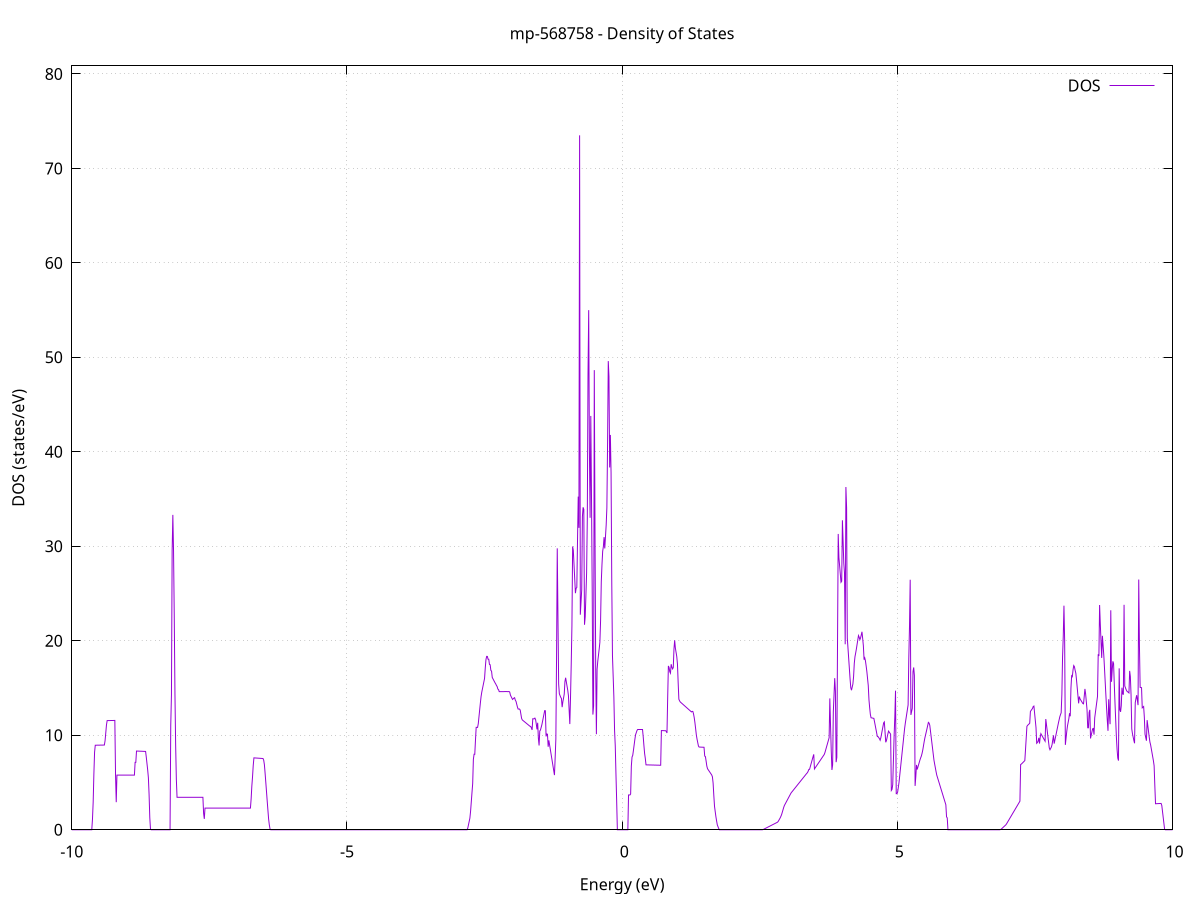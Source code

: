 set title 'mp-568758 - Density of States'
set xlabel 'Energy (eV)'
set ylabel 'DOS (states/eV)'
set grid
set xrange [-10:10]
set yrange [0:80.852]
set xzeroaxis lt -1
set terminal png size 800,600
set output 'mp-568758_dos_gnuplot.png'
plot '-' using 1:2 with lines title 'DOS'
-14.386400 0.000000
-14.373700 0.000000
-14.361000 0.000000
-14.348300 0.000000
-14.335600 0.000000
-14.322900 0.000000
-14.310200 0.000000
-14.297500 0.000000
-14.284800 0.000000
-14.272100 0.000000
-14.259400 0.000000
-14.246700 0.000000
-14.234000 0.000000
-14.221300 0.000000
-14.208600 0.000000
-14.195900 0.000000
-14.183200 0.000000
-14.170500 0.000000
-14.157800 0.000000
-14.145100 0.000000
-14.132400 0.000000
-14.119700 0.000000
-14.107000 0.000000
-14.094300 0.000000
-14.081600 0.000000
-14.068900 0.000000
-14.056200 0.000000
-14.043500 0.000000
-14.030800 0.000000
-14.018100 0.000000
-14.005400 0.000000
-13.992700 0.000000
-13.980000 0.000000
-13.967300 0.000000
-13.954600 0.000000
-13.941900 0.000000
-13.929200 0.000000
-13.916500 0.000000
-13.903800 0.000000
-13.891100 0.000000
-13.878400 0.000000
-13.865700 0.000000
-13.853000 0.000000
-13.840300 0.000000
-13.827600 0.000000
-13.814900 0.000000
-13.802200 0.000000
-13.789500 0.000000
-13.776800 0.000000
-13.764200 0.000000
-13.751500 0.000000
-13.738800 0.000000
-13.726100 0.000000
-13.713400 0.000000
-13.700700 0.000000
-13.688000 0.000000
-13.675300 0.000000
-13.662600 0.000000
-13.649900 0.000000
-13.637200 0.000000
-13.624500 0.000000
-13.611800 0.000000
-13.599100 0.000000
-13.586400 0.000000
-13.573700 0.000000
-13.561000 0.000000
-13.548300 0.000000
-13.535600 0.000000
-13.522900 0.000000
-13.510200 0.000000
-13.497500 0.000000
-13.484800 0.000000
-13.472100 0.000000
-13.459400 0.000000
-13.446700 0.000000
-13.434000 0.000000
-13.421300 0.000000
-13.408600 0.000000
-13.395900 0.000000
-13.383200 0.000000
-13.370500 0.000000
-13.357800 0.000000
-13.345100 0.000000
-13.332400 0.000000
-13.319700 0.000000
-13.307000 0.000000
-13.294300 0.000000
-13.281600 0.000000
-13.268900 0.000000
-13.256200 0.000000
-13.243500 0.000000
-13.230800 0.120300
-13.218100 1.443000
-13.205400 3.951800
-13.192700 6.758100
-13.180000 8.781000
-13.167300 11.339800
-13.154600 15.287500
-13.141900 25.494600
-13.129200 25.508700
-13.116500 25.522800
-13.103800 25.536800
-13.091100 25.550900
-13.078400 25.565000
-13.065700 25.579000
-13.053000 25.331300
-13.040300 24.940700
-13.027600 24.703200
-13.014900 23.917500
-13.002200 23.630900
-12.989500 22.749600
-12.976800 22.510000
-12.964100 22.518300
-12.951400 22.526600
-12.938700 22.534900
-12.926000 22.543300
-12.913300 22.551600
-12.900600 22.559900
-12.887900 22.568200
-12.875200 22.576500
-12.862500 22.584800
-12.849800 19.104200
-12.837100 22.596400
-12.824400 29.793300
-12.811700 36.215100
-12.799000 44.656300
-12.786300 51.464500
-12.773600 53.181100
-12.760900 53.003100
-12.748200 52.984000
-12.735500 52.575800
-12.722800 52.584700
-12.710100 52.830200
-12.697400 53.104400
-12.684700 53.378500
-12.672000 27.431000
-12.659300 0.000000
-12.646600 0.000000
-12.633900 0.000000
-12.621200 0.000000
-12.608500 0.000000
-12.595800 0.000000
-12.583100 0.000000
-12.570400 0.000000
-12.557700 0.000000
-12.545000 0.000000
-12.532300 0.000000
-12.519600 0.000000
-12.506900 0.000000
-12.494200 0.000000
-12.481500 0.000000
-12.468800 0.000000
-12.456100 0.000000
-12.443400 0.000000
-12.430700 0.000000
-12.418000 0.000000
-12.405300 0.000000
-12.392600 0.000000
-12.379900 0.000000
-12.367200 0.000000
-12.354500 0.000000
-12.341800 0.000000
-12.329100 0.000000
-12.316400 0.000000
-12.303700 0.000000
-12.291000 0.000000
-12.278300 0.000000
-12.265600 0.000000
-12.252900 0.000000
-12.240200 0.000000
-12.227500 0.000000
-12.214800 0.000000
-12.202100 0.000000
-12.189400 0.000000
-12.176700 0.000000
-12.164000 0.000000
-12.151300 0.000000
-12.138600 0.000000
-12.125900 0.000000
-12.113200 0.000000
-12.100500 0.000000
-12.087800 0.000000
-12.075100 0.000000
-12.062400 0.000000
-12.049700 0.000000
-12.037000 0.000000
-12.024300 0.000000
-12.011600 0.000000
-11.998900 0.000000
-11.986200 0.000000
-11.973500 0.000000
-11.960800 0.000000
-11.948200 0.000000
-11.935500 0.000000
-11.922800 0.000000
-11.910100 0.000000
-11.897400 0.000000
-11.884700 0.000000
-11.872000 0.000000
-11.859300 0.000000
-11.846600 0.000000
-11.833900 0.000000
-11.821200 0.000000
-11.808500 0.000000
-11.795800 0.000000
-11.783100 0.000000
-11.770400 0.000000
-11.757700 0.000000
-11.745000 0.000000
-11.732300 0.000000
-11.719600 0.000000
-11.706900 0.000000
-11.694200 0.000000
-11.681500 0.000000
-11.668800 0.000000
-11.656100 0.000000
-11.643400 0.000000
-11.630700 0.000000
-11.618000 0.000000
-11.605300 0.000000
-11.592600 0.000000
-11.579900 0.000000
-11.567200 0.000000
-11.554500 0.000000
-11.541800 0.000000
-11.529100 0.000000
-11.516400 0.000000
-11.503700 0.000000
-11.491000 0.000000
-11.478300 0.000000
-11.465600 0.000000
-11.452900 0.000000
-11.440200 0.000000
-11.427500 0.000000
-11.414800 0.000000
-11.402100 0.000000
-11.389400 0.000000
-11.376700 0.000000
-11.364000 0.000000
-11.351300 0.000000
-11.338600 0.000000
-11.325900 0.000000
-11.313200 0.000000
-11.300500 0.000000
-11.287800 0.000000
-11.275100 0.000000
-11.262400 0.000000
-11.249700 0.000000
-11.237000 0.000000
-11.224300 0.000000
-11.211600 0.000000
-11.198900 0.000000
-11.186200 0.000000
-11.173500 0.000000
-11.160800 0.000000
-11.148100 0.000000
-11.135400 0.000000
-11.122700 0.000000
-11.110000 0.000000
-11.097300 0.000000
-11.084600 0.000000
-11.071900 0.000000
-11.059200 0.000000
-11.046500 0.000000
-11.033800 0.000000
-11.021100 0.000000
-11.008400 0.000000
-10.995700 0.000000
-10.983000 0.000000
-10.970300 0.000000
-10.957600 0.000000
-10.944900 0.000000
-10.932200 0.000000
-10.919500 0.000000
-10.906800 0.000000
-10.894100 0.000000
-10.881400 0.000000
-10.868700 0.000000
-10.856000 0.000000
-10.843300 0.000000
-10.830600 0.000000
-10.817900 0.000000
-10.805200 0.000000
-10.792500 0.000000
-10.779800 0.000000
-10.767100 0.000000
-10.754400 0.000000
-10.741700 0.000000
-10.729000 0.000000
-10.716300 0.000000
-10.703600 0.000000
-10.690900 0.000000
-10.678200 0.000000
-10.665500 0.000000
-10.652800 0.000000
-10.640100 0.000000
-10.627400 0.000000
-10.614700 0.000000
-10.602000 0.000000
-10.589300 0.000000
-10.576600 0.000000
-10.563900 0.000000
-10.551200 0.000000
-10.538500 0.000000
-10.525800 0.000000
-10.513100 0.000000
-10.500400 0.000000
-10.487700 0.000000
-10.475000 0.000000
-10.462300 0.000000
-10.449600 0.000000
-10.436900 0.000000
-10.424200 0.000000
-10.411500 0.000000
-10.398800 0.000000
-10.386100 0.000000
-10.373400 0.000000
-10.360700 0.000000
-10.348000 0.000000
-10.335300 0.000000
-10.322600 0.000000
-10.309900 0.000000
-10.297200 0.000000
-10.284500 0.000000
-10.271800 0.000000
-10.259100 0.000000
-10.246400 0.000000
-10.233700 0.000000
-10.221000 0.000000
-10.208300 0.000000
-10.195600 0.000000
-10.182900 0.000000
-10.170200 0.000000
-10.157500 0.000000
-10.144900 0.000000
-10.132200 0.000000
-10.119500 0.000000
-10.106800 0.000000
-10.094100 0.000000
-10.081400 0.000000
-10.068700 0.000000
-10.056000 0.000000
-10.043300 0.000000
-10.030600 0.000000
-10.017900 0.000000
-10.005200 0.000000
-9.992500 0.000000
-9.979800 0.000000
-9.967100 0.000000
-9.954400 0.000000
-9.941700 0.000000
-9.929000 0.000000
-9.916300 0.000000
-9.903600 0.000000
-9.890900 0.000000
-9.878200 0.000000
-9.865500 0.000000
-9.852800 0.000000
-9.840100 0.000000
-9.827400 0.000000
-9.814700 0.000000
-9.802000 0.000000
-9.789300 0.000000
-9.776600 0.000000
-9.763900 0.000000
-9.751200 0.000000
-9.738500 0.000000
-9.725800 0.000000
-9.713100 0.000000
-9.700400 0.000000
-9.687700 0.000000
-9.675000 0.000000
-9.662300 0.000000
-9.649600 0.000000
-9.636900 0.000000
-9.624200 1.117300
-9.611500 2.926000
-9.598800 5.893500
-9.586100 8.207800
-9.573400 8.948200
-9.560700 8.949800
-9.548000 8.951300
-9.535300 8.952900
-9.522600 8.954500
-9.509900 8.956000
-9.497200 8.957600
-9.484500 8.959200
-9.471800 8.960700
-9.459100 8.962300
-9.446400 8.963800
-9.433700 8.965400
-9.421000 8.967000
-9.408300 8.968500
-9.395600 9.419700
-9.382900 10.230800
-9.370200 11.080100
-9.357500 11.555200
-9.344800 11.556700
-9.332100 11.558300
-9.319400 11.559800
-9.306700 11.561300
-9.294000 11.562800
-9.281300 11.564400
-9.268600 11.565900
-9.255900 11.567400
-9.243200 11.569000
-9.230500 11.570500
-9.217800 11.572000
-9.205100 5.794900
-9.192400 2.918400
-9.179700 5.786500
-9.167000 5.786400
-9.154300 5.786400
-9.141600 5.786400
-9.128900 5.786400
-9.116200 5.786400
-9.103500 5.786400
-9.090800 5.786300
-9.078100 5.786300
-9.065400 5.786300
-9.052700 5.786300
-9.040000 5.786300
-9.027300 5.786300
-9.014600 5.786200
-9.001900 5.786200
-8.989200 5.786200
-8.976500 5.786200
-8.963800 5.786200
-8.951100 5.786200
-8.938400 5.786200
-8.925700 5.786100
-8.913000 5.786100
-8.900300 5.786100
-8.887600 5.786100
-8.874900 5.786100
-8.862200 5.786100
-8.849500 7.136400
-8.836800 7.133500
-8.824100 8.333900
-8.811400 8.330600
-8.798700 8.327400
-8.786000 8.324100
-8.773300 8.320900
-8.760600 8.317600
-8.747900 8.314400
-8.735200 8.311100
-8.722500 8.307900
-8.709800 8.304600
-8.697100 8.301300
-8.684400 8.298100
-8.671700 8.294800
-8.659000 8.291600
-8.646300 7.679700
-8.633600 7.000100
-8.620900 6.320600
-8.608200 5.496900
-8.595500 3.723600
-8.582800 1.295800
-8.570100 0.071900
-8.557400 0.000000
-8.544700 0.000000
-8.532000 0.000000
-8.519300 0.000000
-8.506600 0.000000
-8.493900 0.000000
-8.481200 0.000000
-8.468500 0.000000
-8.455800 0.000000
-8.443100 0.000000
-8.430400 0.000000
-8.417700 0.000000
-8.405000 0.000000
-8.392300 0.000000
-8.379600 0.000000
-8.366900 0.000000
-8.354200 0.000000
-8.341500 0.000000
-8.328900 0.000000
-8.316200 0.000000
-8.303500 0.000000
-8.290800 0.000000
-8.278100 0.000000
-8.265400 0.000000
-8.252700 0.000000
-8.240000 0.000000
-8.227300 0.000000
-8.214600 0.000000
-8.201900 11.073800
-8.189200 14.289900
-8.176500 29.550200
-8.163800 33.331300
-8.151100 29.458500
-8.138400 22.689400
-8.125700 14.404900
-8.113000 8.954600
-8.100300 5.351900
-8.087600 3.439000
-8.074900 3.439000
-8.062200 3.439100
-8.049500 3.439100
-8.036800 3.439100
-8.024100 3.439200
-8.011400 3.439200
-7.998700 3.439200
-7.986000 3.439200
-7.973300 3.439300
-7.960600 3.439300
-7.947900 3.439300
-7.935200 3.439400
-7.922500 3.439400
-7.909800 3.439400
-7.897100 3.439400
-7.884400 3.439500
-7.871700 3.439500
-7.859000 3.439500
-7.846300 3.439500
-7.833600 3.439600
-7.820900 3.439600
-7.808200 3.439600
-7.795500 3.439700
-7.782800 3.439700
-7.770100 3.439700
-7.757400 3.439700
-7.744700 3.439800
-7.732000 3.439800
-7.719300 3.439800
-7.706600 3.439800
-7.693900 3.439900
-7.681200 3.439900
-7.668500 3.439900
-7.655800 3.440000
-7.643100 3.440000
-7.630400 3.440000
-7.617700 3.440000
-7.605000 1.732700
-7.592300 1.152000
-7.579600 2.296600
-7.566900 2.296600
-7.554200 2.296500
-7.541500 2.296500
-7.528800 2.296500
-7.516100 2.296500
-7.503400 2.296500
-7.490700 2.296500
-7.478000 2.296500
-7.465300 2.296500
-7.452600 2.296400
-7.439900 2.296400
-7.427200 2.296400
-7.414500 2.296400
-7.401800 2.296400
-7.389100 2.296400
-7.376400 2.296400
-7.363700 2.296400
-7.351000 2.296300
-7.338300 2.296300
-7.325600 2.296300
-7.312900 2.296300
-7.300200 2.296300
-7.287500 2.296300
-7.274800 2.296300
-7.262100 2.296300
-7.249400 2.296200
-7.236700 2.296200
-7.224000 2.296200
-7.211300 2.296200
-7.198600 2.296200
-7.185900 2.296200
-7.173200 2.296200
-7.160500 2.296200
-7.147800 2.296100
-7.135100 2.296100
-7.122400 2.296100
-7.109700 2.296100
-7.097000 2.296100
-7.084300 2.296100
-7.071600 2.296100
-7.058900 2.296100
-7.046200 2.296000
-7.033500 2.296000
-7.020800 2.296000
-7.008100 2.296000
-6.995400 2.296000
-6.982700 2.296000
-6.970000 2.296000
-6.957300 2.296000
-6.944600 2.295900
-6.931900 2.295900
-6.919200 2.295900
-6.906500 2.295900
-6.893800 2.295900
-6.881100 2.295900
-6.868400 2.295900
-6.855700 2.295900
-6.843000 2.295800
-6.830300 2.295800
-6.817600 2.295800
-6.804900 2.295800
-6.792200 2.295800
-6.779500 2.295800
-6.766800 2.295800
-6.754100 2.295800
-6.741400 3.264800
-6.728700 4.615000
-6.716000 5.596400
-6.703300 6.804000
-6.690600 7.611000
-6.677900 7.605700
-6.665200 7.600300
-6.652500 7.595000
-6.639800 7.589700
-6.627100 7.584400
-6.614400 7.579100
-6.601700 7.573700
-6.589000 7.568400
-6.576300 7.563100
-6.563600 7.557800
-6.550900 7.552500
-6.538200 7.547100
-6.525600 7.541800
-6.512900 7.363200
-6.500200 6.883300
-6.487500 5.985300
-6.474800 5.015500
-6.462100 4.037800
-6.449400 3.039000
-6.436700 2.094100
-6.424000 1.153200
-6.411300 0.534200
-6.398600 0.099600
-6.385900 0.000000
-6.373200 0.000000
-6.360500 0.000000
-6.347800 0.000000
-6.335100 0.000000
-6.322400 0.000000
-6.309700 0.000000
-6.297000 0.000000
-6.284300 0.000000
-6.271600 0.000000
-6.258900 0.000000
-6.246200 0.000000
-6.233500 0.000000
-6.220800 0.000000
-6.208100 0.000000
-6.195400 0.000000
-6.182700 0.000000
-6.170000 0.000000
-6.157300 0.000000
-6.144600 0.000000
-6.131900 0.000000
-6.119200 0.000000
-6.106500 0.000000
-6.093800 0.000000
-6.081100 0.000000
-6.068400 0.000000
-6.055700 0.000000
-6.043000 0.000000
-6.030300 0.000000
-6.017600 0.000000
-6.004900 0.000000
-5.992200 0.000000
-5.979500 0.000000
-5.966800 0.000000
-5.954100 0.000000
-5.941400 0.000000
-5.928700 0.000000
-5.916000 0.000000
-5.903300 0.000000
-5.890600 0.000000
-5.877900 0.000000
-5.865200 0.000000
-5.852500 0.000000
-5.839800 0.000000
-5.827100 0.000000
-5.814400 0.000000
-5.801700 0.000000
-5.789000 0.000000
-5.776300 0.000000
-5.763600 0.000000
-5.750900 0.000000
-5.738200 0.000000
-5.725500 0.000000
-5.712800 0.000000
-5.700100 0.000000
-5.687400 0.000000
-5.674700 0.000000
-5.662000 0.000000
-5.649300 0.000000
-5.636600 0.000000
-5.623900 0.000000
-5.611200 0.000000
-5.598500 0.000000
-5.585800 0.000000
-5.573100 0.000000
-5.560400 0.000000
-5.547700 0.000000
-5.535000 0.000000
-5.522300 0.000000
-5.509600 0.000000
-5.496900 0.000000
-5.484200 0.000000
-5.471500 0.000000
-5.458800 0.000000
-5.446100 0.000000
-5.433400 0.000000
-5.420700 0.000000
-5.408000 0.000000
-5.395300 0.000000
-5.382600 0.000000
-5.369900 0.000000
-5.357200 0.000000
-5.344500 0.000000
-5.331800 0.000000
-5.319100 0.000000
-5.306400 0.000000
-5.293700 0.000000
-5.281000 0.000000
-5.268300 0.000000
-5.255600 0.000000
-5.242900 0.000000
-5.230200 0.000000
-5.217500 0.000000
-5.204800 0.000000
-5.192100 0.000000
-5.179400 0.000000
-5.166700 0.000000
-5.154000 0.000000
-5.141300 0.000000
-5.128600 0.000000
-5.115900 0.000000
-5.103200 0.000000
-5.090500 0.000000
-5.077800 0.000000
-5.065100 0.000000
-5.052400 0.000000
-5.039700 0.000000
-5.027000 0.000000
-5.014300 0.000000
-5.001600 0.000000
-4.988900 0.000000
-4.976200 0.000000
-4.963500 0.000000
-4.950800 0.000000
-4.938100 0.000000
-4.925400 0.000000
-4.912700 0.000000
-4.900000 0.000000
-4.887300 0.000000
-4.874600 0.000000
-4.861900 0.000000
-4.849200 0.000000
-4.836500 0.000000
-4.823800 0.000000
-4.811100 0.000000
-4.798400 0.000000
-4.785700 0.000000
-4.773000 0.000000
-4.760300 0.000000
-4.747600 0.000000
-4.734900 0.000000
-4.722200 0.000000
-4.709600 0.000000
-4.696900 0.000000
-4.684200 0.000000
-4.671500 0.000000
-4.658800 0.000000
-4.646100 0.000000
-4.633400 0.000000
-4.620700 0.000000
-4.608000 0.000000
-4.595300 0.000000
-4.582600 0.000000
-4.569900 0.000000
-4.557200 0.000000
-4.544500 0.000000
-4.531800 0.000000
-4.519100 0.000000
-4.506400 0.000000
-4.493700 0.000000
-4.481000 0.000000
-4.468300 0.000000
-4.455600 0.000000
-4.442900 0.000000
-4.430200 0.000000
-4.417500 0.000000
-4.404800 0.000000
-4.392100 0.000000
-4.379400 0.000000
-4.366700 0.000000
-4.354000 0.000000
-4.341300 0.000000
-4.328600 0.000000
-4.315900 0.000000
-4.303200 0.000000
-4.290500 0.000000
-4.277800 0.000000
-4.265100 0.000000
-4.252400 0.000000
-4.239700 0.000000
-4.227000 0.000000
-4.214300 0.000000
-4.201600 0.000000
-4.188900 0.000000
-4.176200 0.000000
-4.163500 0.000000
-4.150800 0.000000
-4.138100 0.000000
-4.125400 0.000000
-4.112700 0.000000
-4.100000 0.000000
-4.087300 0.000000
-4.074600 0.000000
-4.061900 0.000000
-4.049200 0.000000
-4.036500 0.000000
-4.023800 0.000000
-4.011100 0.000000
-3.998400 0.000000
-3.985700 0.000000
-3.973000 0.000000
-3.960300 0.000000
-3.947600 0.000000
-3.934900 0.000000
-3.922200 0.000000
-3.909500 0.000000
-3.896800 0.000000
-3.884100 0.000000
-3.871400 0.000000
-3.858700 0.000000
-3.846000 0.000000
-3.833300 0.000000
-3.820600 0.000000
-3.807900 0.000000
-3.795200 0.000000
-3.782500 0.000000
-3.769800 0.000000
-3.757100 0.000000
-3.744400 0.000000
-3.731700 0.000000
-3.719000 0.000000
-3.706300 0.000000
-3.693600 0.000000
-3.680900 0.000000
-3.668200 0.000000
-3.655500 0.000000
-3.642800 0.000000
-3.630100 0.000000
-3.617400 0.000000
-3.604700 0.000000
-3.592000 0.000000
-3.579300 0.000000
-3.566600 0.000000
-3.553900 0.000000
-3.541200 0.000000
-3.528500 0.000000
-3.515800 0.000000
-3.503100 0.000000
-3.490400 0.000000
-3.477700 0.000000
-3.465000 0.000000
-3.452300 0.000000
-3.439600 0.000000
-3.426900 0.000000
-3.414200 0.000000
-3.401500 0.000000
-3.388800 0.000000
-3.376100 0.000000
-3.363400 0.000000
-3.350700 0.000000
-3.338000 0.000000
-3.325300 0.000000
-3.312600 0.000000
-3.299900 0.000000
-3.287200 0.000000
-3.274500 0.000000
-3.261800 0.000000
-3.249100 0.000000
-3.236400 0.000000
-3.223700 0.000000
-3.211000 0.000000
-3.198300 0.000000
-3.185600 0.000000
-3.172900 0.000000
-3.160200 0.000000
-3.147500 0.000000
-3.134800 0.000000
-3.122100 0.000000
-3.109400 0.000000
-3.096700 0.000000
-3.084000 0.000000
-3.071300 0.000000
-3.058600 0.000000
-3.045900 0.000000
-3.033200 0.000000
-3.020500 0.000000
-3.007800 0.000000
-2.995100 0.000000
-2.982400 0.000000
-2.969700 0.000000
-2.957000 0.000000
-2.944300 0.000000
-2.931600 0.000000
-2.918900 0.000000
-2.906300 0.000000
-2.893600 0.000000
-2.880900 0.000000
-2.868200 0.000000
-2.855500 0.000000
-2.842800 0.000000
-2.830100 0.000000
-2.817400 0.000000
-2.804700 0.180600
-2.792000 0.530400
-2.779300 0.880300
-2.766600 1.230100
-2.753900 1.961600
-2.741200 2.948700
-2.728500 3.935800
-2.715800 4.885200
-2.703100 7.463400
-2.690400 7.991800
-2.677700 7.989700
-2.665000 9.491500
-2.652300 10.842700
-2.639600 10.837700
-2.626900 10.832600
-2.614200 11.229200
-2.601500 11.959000
-2.588800 12.688800
-2.576100 13.418500
-2.563400 14.094800
-2.550700 14.564600
-2.538000 14.928800
-2.525300 15.293000
-2.512600 15.657300
-2.499900 16.021500
-2.487200 17.123400
-2.474500 18.016900
-2.461800 18.352900
-2.449100 18.347000
-2.436400 18.049600
-2.423700 18.046000
-2.411000 17.501600
-2.398300 17.472400
-2.385600 16.872600
-2.372900 16.791900
-2.360200 16.124300
-2.347500 15.981500
-2.334800 15.838600
-2.322100 15.695700
-2.309400 15.552900
-2.296700 15.432000
-2.284000 15.277300
-2.271300 15.158500
-2.258600 14.897200
-2.245900 14.832600
-2.233200 14.619300
-2.220500 14.620100
-2.207800 14.620900
-2.195100 14.621700
-2.182400 14.622500
-2.169700 14.623300
-2.157000 14.624100
-2.144300 14.624800
-2.131600 14.625600
-2.118900 14.626400
-2.106200 14.627200
-2.093500 14.628000
-2.080800 14.617700
-2.068100 14.621500
-2.055400 14.634000
-2.042700 14.573800
-2.030000 14.252300
-2.017300 14.099700
-2.004600 13.947000
-1.991900 13.794400
-1.979200 13.863800
-1.966500 13.936100
-1.953800 13.979000
-1.941100 13.714700
-1.928400 13.589700
-1.915700 13.294400
-1.903000 12.999100
-1.890300 12.778700
-1.877600 12.779500
-1.864900 12.780300
-1.852200 12.668700
-1.839500 12.227000
-1.826800 11.785300
-1.814100 11.625800
-1.801400 11.564600
-1.788700 11.503400
-1.776000 11.442300
-1.763300 11.381100
-1.750600 11.319900
-1.737900 11.258800
-1.725200 11.197600
-1.712500 11.136400
-1.699800 11.075300
-1.687100 11.014100
-1.674400 10.952900
-1.661700 10.940100
-1.649000 10.776400
-1.636300 10.568900
-1.623600 11.753000
-1.610900 11.743600
-1.598200 11.743900
-1.585500 11.820300
-1.572800 11.667400
-1.560100 11.188200
-1.547400 10.629900
-1.534700 11.324100
-1.522000 9.689300
-1.509300 8.920200
-1.496600 10.454000
-1.483900 10.559900
-1.471200 10.841400
-1.458500 11.122900
-1.445800 11.491400
-1.433100 11.864700
-1.420400 12.238000
-1.407700 12.611300
-1.395000 12.597800
-1.382300 9.883500
-1.369600 10.142800
-1.356900 10.116000
-1.344200 8.786700
-1.331500 9.463000
-1.318800 9.003400
-1.306100 8.543900
-1.293400 8.084400
-1.280700 7.624800
-1.268000 7.165300
-1.255300 6.705700
-1.242600 6.246200
-1.229900 5.786600
-1.217200 7.624600
-1.204500 9.616400
-1.191800 18.254300
-1.179100 29.791200
-1.166400 22.573100
-1.153700 15.439300
-1.141000 14.398400
-1.128300 14.205900
-1.115600 14.013400
-1.103000 13.900000
-1.090300 12.977200
-1.077600 13.532800
-1.064900 13.933300
-1.052200 14.361600
-1.039500 15.686300
-1.026800 16.090500
-1.014100 15.651500
-1.001400 15.212600
-0.988700 14.773700
-0.976000 14.201700
-0.963300 12.670000
-0.950600 11.190100
-0.937900 14.056900
-0.925200 17.557500
-0.912500 21.604600
-0.899800 29.986200
-0.887100 29.574200
-0.874400 28.063300
-0.861700 26.552400
-0.849000 25.041500
-0.836300 25.555300
-0.823600 25.645800
-0.810900 30.629300
-0.798200 35.259400
-0.785500 31.955800
-0.772800 73.501700
-0.760100 22.762400
-0.747400 24.080900
-0.734700 25.399500
-0.722000 33.162000
-0.709300 34.130900
-0.696600 33.902400
-0.683900 21.699000
-0.671200 22.543600
-0.658500 24.773600
-0.645800 27.174600
-0.633100 32.936300
-0.620400 48.084100
-0.607700 54.998000
-0.595000 40.364900
-0.582300 33.017500
-0.569600 43.798300
-0.556900 35.245000
-0.544200 25.490900
-0.531500 12.194000
-0.518800 13.118200
-0.506100 48.649700
-0.493400 31.815000
-0.480700 17.348300
-0.468000 10.114300
-0.455300 16.988500
-0.442600 17.856700
-0.429900 18.490800
-0.417200 19.124800
-0.404500 19.846600
-0.391800 22.113900
-0.379100 26.249000
-0.366400 28.077100
-0.353700 29.474200
-0.341000 29.977000
-0.328300 30.978300
-0.315600 29.779500
-0.302900 31.011700
-0.290200 32.243800
-0.277500 34.080400
-0.264800 40.854000
-0.252100 49.607400
-0.239400 47.963300
-0.226700 38.346300
-0.214000 41.789900
-0.201300 37.795400
-0.188600 26.161400
-0.175900 18.438700
-0.163200 16.258300
-0.150500 14.078000
-0.137800 10.530900
-0.125100 8.878600
-0.112400 5.900000
-0.099700 3.081100
-0.087000 0.000000
-0.074300 0.000000
-0.061600 0.000000
-0.048900 0.000000
-0.036200 0.000000
-0.023500 0.000000
-0.010800 0.000000
0.001900 0.000000
0.014600 0.000000
0.027300 0.000000
0.040000 0.000000
0.052700 0.000000
0.065400 0.000000
0.078100 0.000000
0.090800 0.000000
0.103500 0.000000
0.116200 3.683600
0.128900 3.683500
0.141600 3.683500
0.154300 3.787400
0.167000 6.744700
0.179700 7.698400
0.192400 7.874800
0.205100 8.403200
0.217800 8.969800
0.230500 9.536400
0.243200 10.043000
0.255900 10.265500
0.268600 10.488000
0.281300 10.612300
0.294000 10.612500
0.306700 10.612600
0.319400 10.612700
0.332100 10.612900
0.344800 10.613000
0.357500 10.613200
0.370200 10.613300
0.382900 9.841300
0.395600 8.914000
0.408300 8.072000
0.421000 7.550200
0.433700 6.871700
0.446400 6.869700
0.459100 6.867700
0.471800 6.865700
0.484500 6.863700
0.497200 6.861700
0.509900 6.859700
0.522600 6.857700
0.535300 6.855700
0.548000 6.853700
0.560700 6.851700
0.573400 6.849700
0.586100 6.847700
0.598800 6.845800
0.611500 6.843800
0.624200 6.841800
0.636900 6.839800
0.649600 6.837800
0.662300 6.835800
0.675000 6.833800
0.687700 6.831800
0.700400 6.829800
0.713000 10.501000
0.725700 10.498000
0.738400 10.495000
0.751100 10.491900
0.763800 10.488900
0.776500 10.485900
0.789200 10.482900
0.801900 10.411800
0.814600 10.247000
0.827300 13.962500
0.840000 17.340800
0.852700 17.176400
0.865400 16.723100
0.878100 16.571600
0.890800 17.521700
0.903500 17.210800
0.916200 17.025000
0.928900 17.163700
0.941600 19.128700
0.954300 20.051600
0.967000 19.236500
0.979700 18.787100
0.992400 18.337800
1.005100 17.530100
1.017800 15.589100
1.030500 13.822500
1.043200 13.650700
1.055900 13.530000
1.068600 13.464100
1.081300 13.398200
1.094000 13.332200
1.106700 13.266300
1.119400 13.200300
1.132100 13.134400
1.144800 13.068500
1.157500 13.002500
1.170200 12.936600
1.182900 12.870700
1.195600 12.804700
1.208300 12.738800
1.221000 12.672900
1.233700 12.606900
1.246400 12.541000
1.259100 12.475000
1.271800 12.532100
1.284500 12.524500
1.297200 12.256300
1.309900 11.857700
1.322600 11.334600
1.335300 10.699000
1.348000 10.045400
1.360700 9.594800
1.373400 9.232800
1.386100 8.870800
1.398800 8.755000
1.411500 8.751700
1.424200 8.748400
1.436900 8.745100
1.449600 8.741800
1.462300 8.738600
1.475000 8.735300
1.487700 8.732000
1.500400 7.800100
1.513100 7.745600
1.525800 7.263800
1.538500 6.747400
1.551200 6.463200
1.563900 6.353100
1.576600 6.243000
1.589300 6.132800
1.602000 6.022700
1.614700 5.912600
1.627400 5.802400
1.640100 5.606800
1.652800 4.945300
1.665500 3.647300
1.678200 2.493400
1.690900 1.930300
1.703600 1.388800
1.716300 0.934500
1.729000 0.519400
1.741700 0.328500
1.754400 0.137700
1.767100 0.000000
1.779800 0.000000
1.792500 0.000000
1.805200 0.000000
1.817900 0.000000
1.830600 0.000000
1.843300 0.000000
1.856000 0.000000
1.868700 0.000000
1.881400 0.000000
1.894100 0.000000
1.906800 0.000000
1.919500 0.000000
1.932200 0.000000
1.944900 0.000000
1.957600 0.000000
1.970300 0.000000
1.983000 0.000000
1.995700 0.000000
2.008400 0.000000
2.021100 0.000000
2.033800 0.000000
2.046500 0.000000
2.059200 0.000000
2.071900 0.000000
2.084600 0.000000
2.097300 0.000000
2.110000 0.000000
2.122700 0.000000
2.135400 0.000000
2.148100 0.000000
2.160800 0.000000
2.173500 0.000000
2.186200 0.000000
2.198900 0.000000
2.211600 0.000000
2.224300 0.000000
2.237000 0.000000
2.249700 0.000000
2.262400 0.000000
2.275100 0.000000
2.287800 0.000000
2.300500 0.000000
2.313200 0.000000
2.325900 0.000000
2.338600 0.000000
2.351300 0.000000
2.364000 0.000000
2.376700 0.000000
2.389400 0.000000
2.402100 0.000000
2.414800 0.000000
2.427500 0.000000
2.440200 0.000000
2.452900 0.000000
2.465600 0.000000
2.478300 0.000000
2.491000 0.000000
2.503700 0.000000
2.516300 0.000000
2.529000 0.000000
2.541700 0.000000
2.554400 0.007300
2.567100 0.041400
2.579800 0.079100
2.592500 0.116800
2.605200 0.154400
2.617900 0.192100
2.630600 0.229800
2.643300 0.267400
2.656000 0.305100
2.668700 0.342700
2.681400 0.380400
2.694100 0.418100
2.706800 0.455700
2.719500 0.493400
2.732200 0.531100
2.744900 0.568700
2.757600 0.606400
2.770300 0.644100
2.783000 0.681700
2.795700 0.719400
2.808400 0.757100
2.821100 0.794700
2.833800 0.868600
2.846500 0.998800
2.859200 1.129000
2.871900 1.261600
2.884600 1.423000
2.897300 1.604900
2.910000 1.858300
2.922700 2.111700
2.935400 2.365100
2.948100 2.571600
2.960800 2.710600
2.973500 2.849600
2.986200 2.988600
2.998900 3.127500
3.011600 3.266500
3.024300 3.405500
3.037000 3.544500
3.049700 3.683500
3.062400 3.822400
3.075100 3.947000
3.087800 4.027600
3.100500 4.120900
3.113200 4.214100
3.125900 4.306800
3.138600 4.399300
3.151300 4.491800
3.164000 4.584200
3.176700 4.676700
3.189400 4.769200
3.202100 4.861600
3.214800 4.954100
3.227500 5.046600
3.240200 5.139000
3.252900 5.231500
3.265600 5.324000
3.278300 5.416400
3.291000 5.508900
3.303700 5.601400
3.316400 5.693800
3.329100 5.786300
3.341800 5.878800
3.354500 5.971200
3.367200 6.045900
3.379900 6.198800
3.392600 6.387900
3.405300 6.396700
3.418000 6.665300
3.430700 6.933800
3.443400 7.202400
3.456100 7.471000
3.468800 7.737700
3.481500 7.981400
3.494200 6.438400
3.506900 6.547800
3.519600 6.657100
3.532300 6.766500
3.545000 6.875900
3.557700 6.985200
3.570400 7.094600
3.583100 7.203900
3.595800 7.313300
3.608500 7.422600
3.621200 7.532000
3.633900 7.641300
3.646600 7.750700
3.659300 7.860100
3.672000 7.969400
3.684700 8.168800
3.697400 8.431000
3.710100 8.693200
3.722800 8.955400
3.735500 9.217700
3.748200 9.479900
3.760900 9.742100
3.773600 13.903100
3.786300 11.085800
3.799000 8.458600
3.811700 6.329100
3.824400 6.865500
3.837100 12.476200
3.849800 14.262700
3.862500 16.049200
3.875200 14.668100
3.887900 7.156500
3.900600 7.666000
3.913300 19.617800
3.926000 31.312100
3.938700 28.823900
3.951400 27.948300
3.964100 27.072700
3.976800 26.197100
3.989500 26.311800
4.002200 32.758500
4.014900 30.479200
4.027600 28.199800
4.040300 27.182800
4.053000 19.633600
4.065700 36.278200
4.078400 34.078700
4.091100 20.292700
4.103800 19.202000
4.116500 18.111300
4.129200 17.020600
4.141900 15.929900
4.154600 15.027800
4.167300 14.771100
4.180000 15.100100
4.192700 15.429100
4.205400 16.227400
4.218100 17.621200
4.230800 18.324900
4.243500 18.716500
4.256200 19.144400
4.268900 19.618700
4.281600 20.093100
4.294300 20.556100
4.307000 20.381500
4.319700 20.124700
4.332300 20.306600
4.345000 20.624800
4.357700 20.957300
4.370400 20.238400
4.383100 19.468300
4.395800 18.002900
4.408500 18.185800
4.421200 17.871100
4.433900 17.322600
4.446600 16.741100
4.459300 16.000400
4.472000 15.259700
4.484700 13.763300
4.497400 12.916500
4.510100 12.208100
4.522800 11.855500
4.535500 11.839700
4.548200 11.824000
4.560900 11.808200
4.573600 11.792500
4.586300 11.418000
4.599000 11.030200
4.611700 10.642400
4.624400 10.254500
4.637100 9.866700
4.649800 9.860300
4.662500 9.749500
4.675200 9.638700
4.687900 9.477800
4.700600 9.738800
4.713300 10.132800
4.726000 10.526900
4.738700 10.920900
4.751400 11.315000
4.764100 11.415900
4.776800 10.342300
4.789500 9.262300
4.802200 9.439700
4.814900 9.785500
4.827600 10.131300
4.840300 10.443400
4.853000 10.335900
4.865700 10.228500
4.878400 10.121100
4.891100 4.159900
4.903800 4.273000
4.916500 4.778900
4.929200 7.377400
4.941900 9.976000
4.954600 11.982000
4.967300 14.725000
4.980000 3.818700
4.992700 3.817400
5.005400 3.986500
5.018100 4.488700
5.030800 5.011100
5.043500 5.724300
5.056200 6.437400
5.068900 7.150500
5.081600 7.863600
5.094300 8.576700
5.107000 9.289800
5.119700 10.002900
5.132400 10.716000
5.145100 11.275200
5.157800 11.759600
5.170500 12.244100
5.183200 12.728500
5.195900 13.212900
5.208600 18.164900
5.221300 21.540500
5.234000 26.465700
5.246700 12.155800
5.259400 12.504200
5.272100 12.852600
5.284800 16.733500
5.297500 17.180700
5.310200 16.321600
5.322900 4.642700
5.335600 5.615400
5.348300 6.864900
5.361000 6.379900
5.373700 6.634400
5.386400 6.889000
5.399100 7.143500
5.411800 7.398000
5.424500 7.617800
5.437200 7.807900
5.449900 8.095100
5.462600 8.448900
5.475300 8.888700
5.488000 9.328600
5.500700 9.726300
5.513400 10.045800
5.526100 10.365400
5.538800 10.687900
5.551500 11.026800
5.564200 11.365700
5.576900 11.295500
5.589600 11.067200
5.602300 10.453400
5.615000 9.835900
5.627700 9.218400
5.640400 8.601000
5.653100 7.983500
5.665800 7.366000
5.678500 6.952100
5.691200 6.552200
5.703900 6.152200
5.716600 5.787800
5.729300 5.546300
5.742000 5.304700
5.754700 5.063200
5.767400 4.821700
5.780100 4.580100
5.792800 4.338600
5.805500 4.097100
5.818200 3.855600
5.830900 3.614000
5.843600 3.372500
5.856300 3.131000
5.869000 2.889400
5.881700 2.647900
5.894400 1.373900
5.907100 1.252400
5.919800 0.000000
5.932500 0.000000
5.945200 0.000000
5.957900 0.000000
5.970600 0.000000
5.983300 0.000000
5.996000 0.000000
6.008700 0.000000
6.021400 0.000000
6.034100 0.000000
6.046800 0.000000
6.059500 0.000000
6.072200 0.000000
6.084900 0.000000
6.097600 0.000000
6.110300 0.000000
6.123000 0.000000
6.135600 0.000000
6.148300 0.000000
6.161000 0.000000
6.173700 0.000000
6.186400 0.000000
6.199100 0.000000
6.211800 0.000000
6.224500 0.000000
6.237200 0.000000
6.249900 0.000000
6.262600 0.000000
6.275300 0.000000
6.288000 0.000000
6.300700 0.000000
6.313400 0.000000
6.326100 0.000000
6.338800 0.000000
6.351500 0.000000
6.364200 0.000000
6.376900 0.000000
6.389600 0.000000
6.402300 0.000000
6.415000 0.000000
6.427700 0.000000
6.440400 0.000000
6.453100 0.000000
6.465800 0.000000
6.478500 0.000000
6.491200 0.000000
6.503900 0.000000
6.516600 0.000000
6.529300 0.000000
6.542000 0.000000
6.554700 0.000000
6.567400 0.000000
6.580100 0.000000
6.592800 0.000000
6.605500 0.000000
6.618200 0.000000
6.630900 0.000000
6.643600 0.000000
6.656300 0.000000
6.669000 0.000000
6.681700 0.000000
6.694400 0.000000
6.707100 0.000000
6.719800 0.000000
6.732500 0.000000
6.745200 0.000000
6.757900 0.000000
6.770600 0.000000
6.783300 0.000000
6.796000 0.000000
6.808700 0.000000
6.821400 0.000000
6.834100 0.000000
6.846800 0.000000
6.859500 0.000000
6.872200 0.017200
6.884900 0.054900
6.897600 0.118600
6.910300 0.187600
6.923000 0.256700
6.935700 0.325800
6.948400 0.394900
6.961100 0.464000
6.973800 0.533000
6.986500 0.645600
6.999200 0.770900
7.011900 0.896300
7.024600 1.021600
7.037300 1.147000
7.050000 1.272300
7.062700 1.397700
7.075400 1.523000
7.088100 1.648400
7.100800 1.773700
7.113500 1.899100
7.126200 2.024400
7.138900 2.149800
7.151600 2.275100
7.164300 2.400500
7.177000 2.525800
7.189700 2.651200
7.202400 2.776500
7.215100 2.901900
7.227800 3.027200
7.240500 6.899500
7.253200 6.954000
7.265900 7.021800
7.278600 7.097000
7.291300 7.172200
7.304000 7.247400
7.316700 7.322500
7.329400 8.499400
7.342100 9.724600
7.354800 10.949700
7.367500 11.053600
7.380200 11.126200
7.392900 11.198700
7.405600 11.271200
7.418300 12.523600
7.431000 12.629700
7.443700 12.735800
7.456400 12.841800
7.469100 13.045300
7.481800 13.095700
7.494500 12.336500
7.507200 11.577200
7.519900 10.818000
7.532600 9.154100
7.545300 9.234500
7.558000 9.381900
7.570700 9.728900
7.583400 9.127500
7.596100 9.794500
7.608800 10.170100
7.621500 10.038100
7.634200 9.906100
7.646900 9.774000
7.659600 9.642000
7.672300 9.510000
7.685000 9.378000
7.697700 11.719100
7.710400 11.106600
7.723100 10.495900
7.735800 9.885200
7.748500 9.274500
7.761200 8.663800
7.773900 8.470500
7.786600 8.612200
7.799300 8.753900
7.812000 9.024200
7.824700 9.508900
7.837400 9.993700
7.850100 9.122100
7.862800 9.482000
7.875500 9.841900
7.888200 10.201800
7.900900 10.561700
7.913600 10.921600
7.926300 11.281000
7.939000 11.613000
7.951600 11.945000
7.964300 12.179300
7.977000 12.381400
7.989700 14.319800
8.002400 18.273000
8.015100 20.457400
8.027800 23.717200
8.040500 19.928000
8.053200 8.985500
8.065900 9.695300
8.078600 10.405200
8.091300 10.975100
8.104000 11.365900
8.116700 11.758100
8.129400 12.339400
8.142100 12.015300
8.154800 15.002800
8.167500 16.295000
8.180200 16.210000
8.192900 16.930100
8.205600 17.378600
8.218300 17.256800
8.231000 16.866300
8.243700 16.567700
8.256400 15.833000
8.269100 15.015500
8.281800 14.198100
8.294500 13.380600
8.307200 14.101000
8.319900 13.854500
8.332600 13.732400
8.345300 13.610400
8.358000 13.488400
8.370700 13.366300
8.383400 13.329500
8.396100 14.119700
8.408800 14.909900
8.421500 14.376700
8.434200 13.549400
8.446900 12.722000
8.459600 10.797900
8.472300 10.794000
8.485000 12.417500
8.497700 12.691500
8.510400 9.665000
8.523100 10.005200
8.535800 10.345300
8.548500 10.685500
8.561200 10.720000
8.573900 10.068800
8.586600 11.843000
8.599300 12.412600
8.612000 12.982100
8.624700 13.551600
8.637400 14.121200
8.650100 18.574900
8.662800 18.391700
8.675500 23.789000
8.688200 21.763700
8.700900 19.977800
8.713600 18.192000
8.726300 20.531100
8.739000 19.497600
8.751700 18.464100
8.764400 17.082900
8.777100 15.653200
8.789800 14.223600
8.802500 12.834700
8.815200 11.593900
8.827900 10.471300
8.840600 13.812300
8.853300 12.204500
8.866000 11.175800
8.878700 23.233400
8.891400 15.662000
8.904100 16.854900
8.916800 17.828900
8.929500 17.596000
8.942200 15.414600
8.954900 13.452200
8.967600 11.647700
8.980300 9.843300
8.993000 8.499500
9.005700 7.597000
9.018400 7.322500
9.031100 17.088700
9.043800 12.723700
9.056500 12.481900
9.069200 13.125800
9.081900 15.036300
9.094600 14.366300
9.107300 14.347300
9.120000 23.809400
9.132700 15.224200
9.145400 15.024700
9.158100 14.825200
9.170800 14.674400
9.183500 14.610400
9.196200 14.546500
9.208900 14.482600
9.221600 16.817600
9.234300 16.218000
9.247000 14.271400
9.259700 10.676100
9.272400 10.172900
9.285100 9.816300
9.297800 9.459800
9.310500 9.156700
9.323200 13.455600
9.335900 13.885200
9.348600 14.243000
9.361300 13.718000
9.374000 13.193000
9.386700 26.484800
9.399400 19.452600
9.412100 15.071200
9.424800 15.056600
9.437500 15.041900
9.450200 12.906000
9.462900 12.975600
9.475600 13.045100
9.488300 11.905800
9.501000 10.103400
9.513700 9.763900
9.526400 9.424400
9.539100 11.607500
9.551800 11.004800
9.564500 10.402100
9.577200 9.799300
9.589900 9.282300
9.602600 8.979300
9.615300 8.559100
9.628000 8.138900
9.640700 7.718700
9.653400 7.298600
9.666100 6.773400
9.678800 4.675600
9.691500 2.755200
9.704200 2.759300
9.716900 2.763300
9.729600 2.767300
9.742300 2.771300
9.754900 2.775400
9.767600 2.779400
9.780300 2.783400
9.793000 2.787400
9.805700 2.564700
9.818400 1.937800
9.831100 1.310800
9.843800 0.683900
9.856500 0.057000
9.869200 0.000000
9.881900 0.000000
9.894600 0.000000
9.907300 0.000000
9.920000 0.000000
9.932700 0.000000
9.945400 0.000000
9.958100 0.000000
9.970800 0.000000
9.983500 0.000000
9.996200 0.000000
10.008900 0.000000
10.021600 0.000000
10.034300 0.000000
10.047000 0.000000
10.059700 0.000000
10.072400 0.000000
10.085100 0.000000
10.097800 0.000000
10.110500 0.000000
10.123200 0.000000
10.135900 0.000000
10.148600 0.000000
10.161300 0.000000
10.174000 0.000000
10.186700 0.000000
10.199400 0.000000
10.212100 0.000000
10.224800 0.000000
10.237500 0.000000
10.250200 0.000000
10.262900 0.000000
10.275600 0.000000
10.288300 0.000000
10.301000 0.000000
10.313700 0.000000
10.326400 0.000000
10.339100 0.000000
10.351800 0.000000
10.364500 0.000000
10.377200 0.000000
10.389900 0.000000
10.402600 0.000000
10.415300 0.000000
10.428000 0.000000
10.440700 0.000000
10.453400 0.000000
10.466100 0.000000
10.478800 0.000000
10.491500 0.000000
10.504200 0.000000
10.516900 0.000000
10.529600 0.000000
10.542300 0.000000
10.555000 0.000000
10.567700 0.000000
10.580400 0.000000
10.593100 0.000000
10.605800 0.000000
10.618500 0.000000
10.631200 0.000000
10.643900 0.000000
10.656600 0.000000
10.669300 0.000000
10.682000 0.000000
10.694700 0.000000
10.707400 0.000000
10.720100 0.000000
10.732800 0.000000
10.745500 0.000000
10.758200 0.000000
10.770900 0.000000
10.783600 0.000000
10.796300 0.000000
10.809000 0.000000
10.821700 0.000000
10.834400 0.000000
10.847100 0.000000
10.859800 0.000000
10.872500 0.000000
10.885200 0.000000
10.897900 0.000000
10.910600 0.000000
10.923300 0.000000
10.936000 0.000000
10.948700 0.000000
10.961400 0.000000
10.974100 0.000000
10.986800 0.000000
10.999500 0.000000
11.012200 0.000000
e
